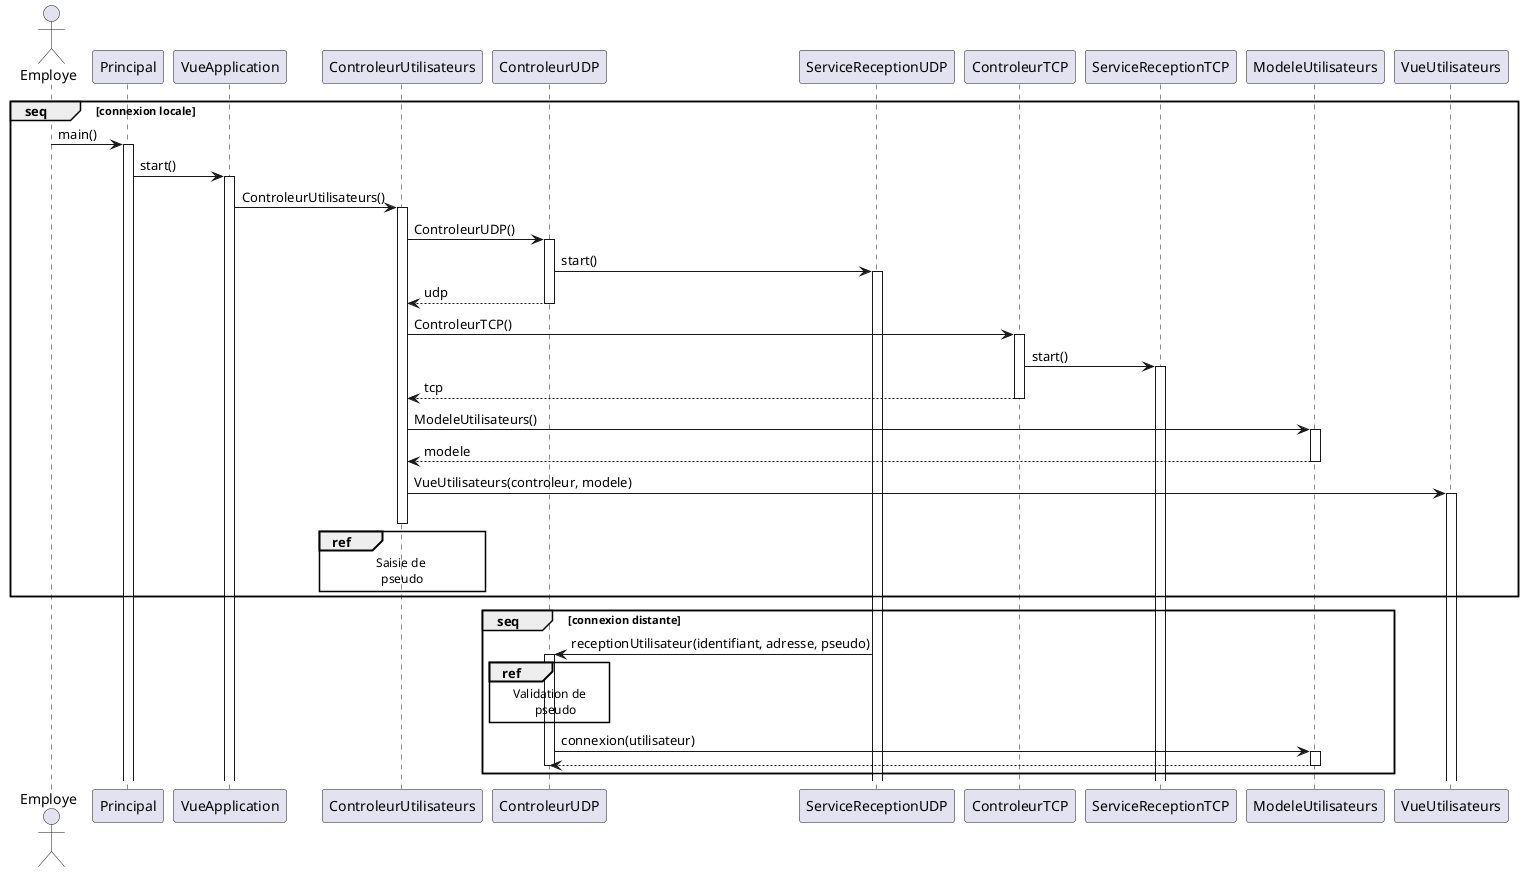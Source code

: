 @startuml Connexion
actor Employe
group seq [connexion locale]
    Employe -> Principal : main()
    activate Principal
    Principal -> VueApplication : start()
    activate VueApplication 
    VueApplication -> ControleurUtilisateurs : ControleurUtilisateurs()
    activate ControleurUtilisateurs
    ControleurUtilisateurs -> ControleurUDP : ControleurUDP()
    activate ControleurUDP
    ControleurUDP -> ServiceReceptionUDP : start()
    activate ServiceReceptionUDP
    ControleurUDP --> ControleurUtilisateurs : udp
    deactivate ControleurUDP
    ControleurUtilisateurs -> ControleurTCP : ControleurTCP()
    activate ControleurTCP
    ControleurTCP -> ServiceReceptionTCP : start()
    activate ServiceReceptionTCP
    ControleurTCP --> ControleurUtilisateurs : tcp
    deactivate ControleurTCP
    ControleurUtilisateurs -> ModeleUtilisateurs : ModeleUtilisateurs()
    activate ModeleUtilisateurs
    ModeleUtilisateurs --> ControleurUtilisateurs : modele
    deactivate ModeleUtilisateurs
    ControleurUtilisateurs -> VueUtilisateurs : VueUtilisateurs(controleur, modele)
    activate VueUtilisateurs
    ref over ControleurUtilisateurs
        Saisie de 
        pseudo
    end ref
    deactivate ControleurUtilisateurs
end
group seq [connexion distante]
    ServiceReceptionUDP -> ControleurUDP : receptionUtilisateur(identifiant, adresse, pseudo)
    activate ControleurUDP
    ref over ControleurUDP
        Validation de
            pseudo
    end ref
    ControleurUDP -> ModeleUtilisateurs : connexion(utilisateur)
    activate ModeleUtilisateurs
    ModeleUtilisateurs --> ControleurUDP
    deactivate ModeleUtilisateurs
    deactivate ControleurUDP
end
@enduml
